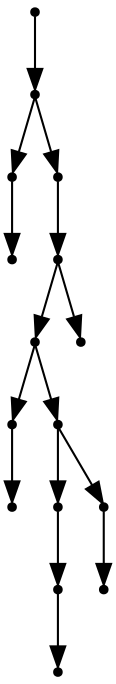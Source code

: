 digraph {
  15 [shape=point];
  14 [shape=point];
  1 [shape=point];
  0 [shape=point];
  13 [shape=point];
  12 [shape=point];
  10 [shape=point];
  3 [shape=point];
  2 [shape=point];
  9 [shape=point];
  6 [shape=point];
  5 [shape=point];
  4 [shape=point];
  8 [shape=point];
  7 [shape=point];
  11 [shape=point];
15 -> 14;
14 -> 1;
1 -> 0;
14 -> 13;
13 -> 12;
12 -> 10;
10 -> 3;
3 -> 2;
10 -> 9;
9 -> 6;
6 -> 5;
5 -> 4;
9 -> 8;
8 -> 7;
12 -> 11;
}
